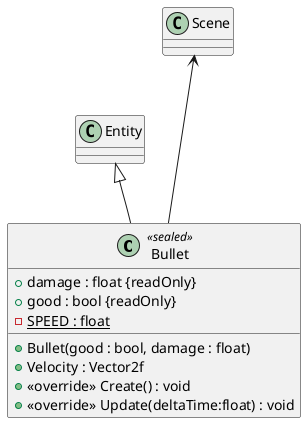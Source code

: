 @startuml
class Bullet <<sealed>> {
    + damage : float {readOnly}
    + good : bool {readOnly}
    - {static} SPEED : float
    + Bullet(good : bool, damage : float)
    + {method} Velocity : Vector2f
    + <<override>> Create() : void
    + <<override>> Update(deltaTime:float) : void
}
Entity <|-- Bullet
Scene <--- Bullet
@enduml
